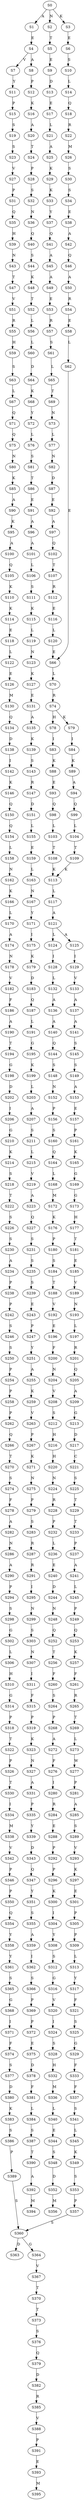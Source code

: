 strict digraph  {
	S0 -> S1 [ label = A ];
	S0 -> S2 [ label = N ];
	S0 -> S3 [ label = K ];
	S1 -> S4 [ label = E ];
	S2 -> S5 [ label = T ];
	S3 -> S6 [ label = E ];
	S4 -> S7 [ label = V ];
	S4 -> S8 [ label = A ];
	S5 -> S9 [ label = E ];
	S6 -> S10 [ label = S ];
	S7 -> S11 [ label = Y ];
	S8 -> S12 [ label = P ];
	S9 -> S13 [ label = D ];
	S10 -> S14 [ label = L ];
	S11 -> S15 [ label = P ];
	S12 -> S16 [ label = K ];
	S13 -> S17 [ label = E ];
	S14 -> S18 [ label = Q ];
	S15 -> S19 [ label = S ];
	S16 -> S20 [ label = A ];
	S17 -> S21 [ label = L ];
	S18 -> S22 [ label = R ];
	S19 -> S23 [ label = S ];
	S20 -> S24 [ label = T ];
	S21 -> S25 [ label = A ];
	S22 -> S26 [ label = M ];
	S23 -> S27 [ label = V ];
	S24 -> S28 [ label = P ];
	S25 -> S29 [ label = K ];
	S26 -> S30 [ label = S ];
	S27 -> S31 [ label = P ];
	S28 -> S32 [ label = S ];
	S29 -> S33 [ label = K ];
	S30 -> S34 [ label = S ];
	S31 -> S35 [ label = Q ];
	S32 -> S36 [ label = N ];
	S33 -> S37 [ label = Y ];
	S34 -> S38 [ label = E ];
	S35 -> S39 [ label = H ];
	S36 -> S40 [ label = Q ];
	S37 -> S41 [ label = Q ];
	S38 -> S42 [ label = A ];
	S39 -> S43 [ label = N ];
	S40 -> S44 [ label = S ];
	S41 -> S45 [ label = A ];
	S42 -> S46 [ label = Q ];
	S43 -> S47 [ label = T ];
	S44 -> S48 [ label = K ];
	S45 -> S49 [ label = A ];
	S46 -> S50 [ label = A ];
	S47 -> S51 [ label = V ];
	S48 -> S52 [ label = T ];
	S49 -> S53 [ label = E ];
	S50 -> S54 [ label = R ];
	S51 -> S55 [ label = R ];
	S52 -> S56 [ label = L ];
	S53 -> S57 [ label = R ];
	S54 -> S58 [ label = E ];
	S55 -> S59 [ label = H ];
	S56 -> S60 [ label = L ];
	S57 -> S61 [ label = S ];
	S58 -> S62 [ label = L ];
	S59 -> S63 [ label = S ];
	S60 -> S64 [ label = D ];
	S61 -> S65 [ label = L ];
	S62 -> S66 [ label = E ];
	S63 -> S67 [ label = L ];
	S64 -> S68 [ label = K ];
	S65 -> S69 [ label = T ];
	S66 -> S70 [ label = L ];
	S67 -> S71 [ label = Q ];
	S68 -> S72 [ label = Y ];
	S69 -> S73 [ label = N ];
	S70 -> S74 [ label = R ];
	S71 -> S75 [ label = Q ];
	S72 -> S76 [ label = L ];
	S73 -> S77 [ label = L ];
	S74 -> S78 [ label = H ];
	S74 -> S79 [ label = K ];
	S75 -> S80 [ label = N ];
	S76 -> S81 [ label = S ];
	S77 -> S82 [ label = N ];
	S78 -> S83 [ label = I ];
	S79 -> S84 [ label = I ];
	S80 -> S85 [ label = K ];
	S81 -> S86 [ label = T ];
	S82 -> S87 [ label = D ];
	S83 -> S88 [ label = K ];
	S84 -> S89 [ label = K ];
	S85 -> S90 [ label = A ];
	S86 -> S91 [ label = E ];
	S87 -> S92 [ label = E ];
	S88 -> S93 [ label = E ];
	S89 -> S94 [ label = A ];
	S90 -> S95 [ label = K ];
	S91 -> S96 [ label = A ];
	S92 -> S97 [ label = A ];
	S93 -> S98 [ label = Q ];
	S94 -> S99 [ label = Q ];
	S95 -> S100 [ label = A ];
	S96 -> S101 [ label = A ];
	S97 -> S102 [ label = Q ];
	S98 -> S103 [ label = L ];
	S99 -> S104 [ label = L ];
	S100 -> S105 [ label = Q ];
	S101 -> S106 [ label = L ];
	S102 -> S107 [ label = T ];
	S103 -> S108 [ label = T ];
	S104 -> S109 [ label = T ];
	S105 -> S110 [ label = K ];
	S106 -> S111 [ label = S ];
	S107 -> S112 [ label = R ];
	S108 -> S113 [ label = K ];
	S109 -> S113 [ label = K ];
	S110 -> S114 [ label = K ];
	S111 -> S115 [ label = K ];
	S112 -> S116 [ label = E ];
	S113 -> S117 [ label = L ];
	S114 -> S118 [ label = E ];
	S115 -> S119 [ label = L ];
	S116 -> S120 [ label = L ];
	S117 -> S121 [ label = A ];
	S118 -> S122 [ label = L ];
	S119 -> S123 [ label = N ];
	S120 -> S66 [ label = E ];
	S121 -> S124 [ label = L ];
	S121 -> S125 [ label = A ];
	S122 -> S126 [ label = E ];
	S123 -> S127 [ label = K ];
	S124 -> S128 [ label = I ];
	S125 -> S129 [ label = I ];
	S126 -> S130 [ label = M ];
	S127 -> S131 [ label = E ];
	S128 -> S132 [ label = L ];
	S129 -> S133 [ label = V ];
	S130 -> S134 [ label = Q ];
	S131 -> S135 [ label = A ];
	S132 -> S136 [ label = A ];
	S133 -> S137 [ label = A ];
	S134 -> S138 [ label = D ];
	S135 -> S139 [ label = K ];
	S136 -> S140 [ label = A ];
	S137 -> S141 [ label = A ];
	S138 -> S142 [ label = I ];
	S139 -> S143 [ label = S ];
	S140 -> S144 [ label = Q ];
	S141 -> S145 [ label = S ];
	S142 -> S146 [ label = K ];
	S143 -> S147 [ label = R ];
	S144 -> S148 [ label = S ];
	S145 -> S149 [ label = S ];
	S146 -> S150 [ label = Q ];
	S147 -> S151 [ label = D ];
	S148 -> S152 [ label = N ];
	S149 -> S153 [ label = A ];
	S150 -> S154 [ label = Q ];
	S151 -> S155 [ label = L ];
	S152 -> S156 [ label = P ];
	S153 -> S157 [ label = E ];
	S154 -> S158 [ label = L ];
	S155 -> S159 [ label = E ];
	S156 -> S160 [ label = S ];
	S157 -> S161 [ label = P ];
	S158 -> S162 [ label = N ];
	S159 -> S163 [ label = L ];
	S160 -> S164 [ label = Q ];
	S161 -> S165 [ label = K ];
	S162 -> S166 [ label = K ];
	S163 -> S167 [ label = N ];
	S164 -> S168 [ label = L ];
	S165 -> S169 [ label = G ];
	S166 -> S170 [ label = L ];
	S167 -> S171 [ label = Y ];
	S168 -> S172 [ label = M ];
	S169 -> S173 [ label = G ];
	S170 -> S174 [ label = A ];
	S171 -> S175 [ label = I ];
	S172 -> S176 [ label = K ];
	S173 -> S177 [ label = H ];
	S174 -> S178 [ label = N ];
	S175 -> S179 [ label = K ];
	S176 -> S180 [ label = P ];
	S177 -> S181 [ label = T ];
	S178 -> S182 [ label = V ];
	S179 -> S183 [ label = D ];
	S180 -> S184 [ label = S ];
	S181 -> S185 [ label = E ];
	S182 -> S186 [ label = F ];
	S183 -> S187 [ label = Q ];
	S184 -> S188 [ label = T ];
	S185 -> S189 [ label = V ];
	S186 -> S190 [ label = A ];
	S187 -> S191 [ label = L ];
	S188 -> S192 [ label = V ];
	S189 -> S193 [ label = N ];
	S190 -> S194 [ label = T ];
	S191 -> S195 [ label = G ];
	S192 -> S196 [ label = E ];
	S193 -> S197 [ label = L ];
	S194 -> S198 [ label = G ];
	S195 -> S199 [ label = K ];
	S196 -> S200 [ label = F ];
	S197 -> S201 [ label = R ];
	S198 -> S202 [ label = D ];
	S199 -> S203 [ label = L ];
	S200 -> S204 [ label = N ];
	S201 -> S205 [ label = Q ];
	S202 -> S206 [ label = I ];
	S203 -> S207 [ label = A ];
	S204 -> S208 [ label = V ];
	S205 -> S209 [ label = A ];
	S206 -> S210 [ label = G ];
	S207 -> S211 [ label = S ];
	S208 -> S212 [ label = S ];
	S209 -> S213 [ label = G ];
	S210 -> S214 [ label = K ];
	S211 -> S215 [ label = L ];
	S212 -> S216 [ label = H ];
	S213 -> S217 [ label = D ];
	S214 -> S218 [ label = S ];
	S215 -> S219 [ label = V ];
	S216 -> S220 [ label = H ];
	S217 -> S221 [ label = C ];
	S218 -> S222 [ label = T ];
	S219 -> S223 [ label = A ];
	S220 -> S224 [ label = N ];
	S221 -> S225 [ label = S ];
	S222 -> S226 [ label = S ];
	S223 -> S227 [ label = Q ];
	S224 -> S228 [ label = R ];
	S225 -> S229 [ label = T ];
	S226 -> S230 [ label = S ];
	S227 -> S231 [ label = S ];
	S228 -> S232 [ label = P ];
	S229 -> S233 [ label = T ];
	S230 -> S234 [ label = A ];
	S231 -> S235 [ label = S ];
	S232 -> S236 [ label = L ];
	S233 -> S237 [ label = P ];
	S234 -> S238 [ label = P ];
	S235 -> S239 [ label = S ];
	S236 -> S240 [ label = E ];
	S237 -> S241 [ label = A ];
	S238 -> S242 [ label = P ];
	S239 -> S243 [ label = E ];
	S240 -> S244 [ label = D ];
	S241 -> S245 [ label = L ];
	S242 -> S246 [ label = S ];
	S243 -> S247 [ label = P ];
	S244 -> S248 [ label = N ];
	S245 -> S249 [ label = P ];
	S246 -> S250 [ label = S ];
	S247 -> S251 [ label = Y ];
	S248 -> S252 [ label = Q ];
	S249 -> S253 [ label = Q ];
	S250 -> S254 [ label = P ];
	S251 -> S255 [ label = A ];
	S252 -> S256 [ label = T ];
	S253 -> S257 [ label = K ];
	S254 -> S258 [ label = P ];
	S255 -> S259 [ label = K ];
	S256 -> S260 [ label = F ];
	S257 -> S261 [ label = F ];
	S258 -> S262 [ label = P ];
	S259 -> S263 [ label = V ];
	S260 -> S264 [ label = S ];
	S261 -> S265 [ label = R ];
	S262 -> S266 [ label = Q ];
	S263 -> S267 [ label = P ];
	S264 -> S268 [ label = P ];
	S265 -> S269 [ label = T ];
	S266 -> S270 [ label = T ];
	S267 -> S271 [ label = K ];
	S268 -> S272 [ label = A ];
	S269 -> S273 [ label = L ];
	S270 -> S274 [ label = S ];
	S271 -> S275 [ label = N ];
	S272 -> S276 [ label = F ];
	S273 -> S277 [ label = W ];
	S274 -> S278 [ label = F ];
	S275 -> S279 [ label = P ];
	S276 -> S280 [ label = I ];
	S277 -> S281 [ label = P ];
	S278 -> S282 [ label = A ];
	S279 -> S283 [ label = S ];
	S280 -> S284 [ label = R ];
	S281 -> S285 [ label = A ];
	S282 -> S286 [ label = N ];
	S283 -> S287 [ label = R ];
	S284 -> S288 [ label = E ];
	S285 -> S289 [ label = S ];
	S286 -> S290 [ label = A ];
	S287 -> S291 [ label = R ];
	S288 -> S292 [ label = P ];
	S289 -> S293 [ label = V ];
	S290 -> S294 [ label = P ];
	S291 -> S295 [ label = I ];
	S292 -> S296 [ label = P ];
	S293 -> S297 [ label = K ];
	S294 -> S298 [ label = S ];
	S295 -> S299 [ label = N ];
	S296 -> S300 [ label = K ];
	S297 -> S301 [ label = E ];
	S298 -> S302 [ label = G ];
	S299 -> S303 [ label = S ];
	S300 -> S304 [ label = I ];
	S301 -> S305 [ label = P ];
	S302 -> S306 [ label = L ];
	S303 -> S307 [ label = N ];
	S304 -> S308 [ label = Y ];
	S305 -> S309 [ label = P ];
	S306 -> S310 [ label = H ];
	S307 -> S311 [ label = I ];
	S308 -> S312 [ label = S ];
	S309 -> S313 [ label = L ];
	S310 -> S314 [ label = G ];
	S311 -> S315 [ label = F ];
	S312 -> S316 [ label = G ];
	S313 -> S317 [ label = Y ];
	S314 -> S318 [ label = P ];
	S315 -> S319 [ label = P ];
	S316 -> S320 [ label = V ];
	S317 -> S321 [ label = F ];
	S318 -> S322 [ label = T ];
	S319 -> S323 [ label = K ];
	S320 -> S324 [ label = I ];
	S321 -> S325 [ label = S ];
	S322 -> S326 [ label = P ];
	S323 -> S327 [ label = N ];
	S324 -> S328 [ label = S ];
	S325 -> S329 [ label = G ];
	S326 -> S330 [ label = T ];
	S327 -> S331 [ label = A ];
	S328 -> S332 [ label = H ];
	S329 -> S333 [ label = F ];
	S330 -> S334 [ label = I ];
	S331 -> S335 [ label = P ];
	S332 -> S336 [ label = M ];
	S333 -> S337 [ label = F ];
	S334 -> S338 [ label = M ];
	S335 -> S339 [ label = Y ];
	S336 -> S340 [ label = L ];
	S337 -> S341 [ label = S ];
	S338 -> S342 [ label = V ];
	S339 -> S343 [ label = D ];
	S340 -> S344 [ label = E ];
	S341 -> S345 [ label = L ];
	S342 -> S346 [ label = P ];
	S343 -> S347 [ label = Q ];
	S344 -> S348 [ label = S ];
	S345 -> S349 [ label = K ];
	S346 -> S350 [ label = P ];
	S347 -> S351 [ label = Y ];
	S348 -> S352 [ label = D ];
	S349 -> S353 [ label = S ];
	S350 -> S354 [ label = Q ];
	S351 -> S355 [ label = S ];
	S352 -> S356 [ label = M ];
	S353 -> S357 [ label = P ];
	S354 -> S358 [ label = Y ];
	S355 -> S359 [ label = A ];
	S357 -> S360 [ label = S ];
	S358 -> S361 [ label = Y ];
	S359 -> S362 [ label = I ];
	S360 -> S363 [ label = D ];
	S360 -> S364 [ label = G ];
	S361 -> S365 [ label = S ];
	S362 -> S366 [ label = S ];
	S364 -> S367 [ label = V ];
	S365 -> S368 [ label = G ];
	S366 -> S369 [ label = P ];
	S367 -> S370 [ label = T ];
	S368 -> S371 [ label = I ];
	S369 -> S372 [ label = P ];
	S370 -> S373 [ label = T ];
	S371 -> S374 [ label = F ];
	S372 -> S375 [ label = E ];
	S373 -> S376 [ label = S ];
	S374 -> S377 [ label = S ];
	S375 -> S378 [ label = D ];
	S376 -> S379 [ label = Q ];
	S377 -> S380 [ label = D ];
	S378 -> S381 [ label = F ];
	S379 -> S382 [ label = D ];
	S380 -> S383 [ label = K ];
	S381 -> S384 [ label = L ];
	S382 -> S385 [ label = R ];
	S383 -> S386 [ label = S ];
	S384 -> S387 [ label = S ];
	S385 -> S388 [ label = V ];
	S386 -> S389 [ label = P ];
	S387 -> S390 [ label = T ];
	S388 -> S391 [ label = P ];
	S389 -> S360 [ label = S ];
	S390 -> S392 [ label = A ];
	S391 -> S393 [ label = E ];
	S392 -> S394 [ label = M ];
	S393 -> S395 [ label = M ];
}
